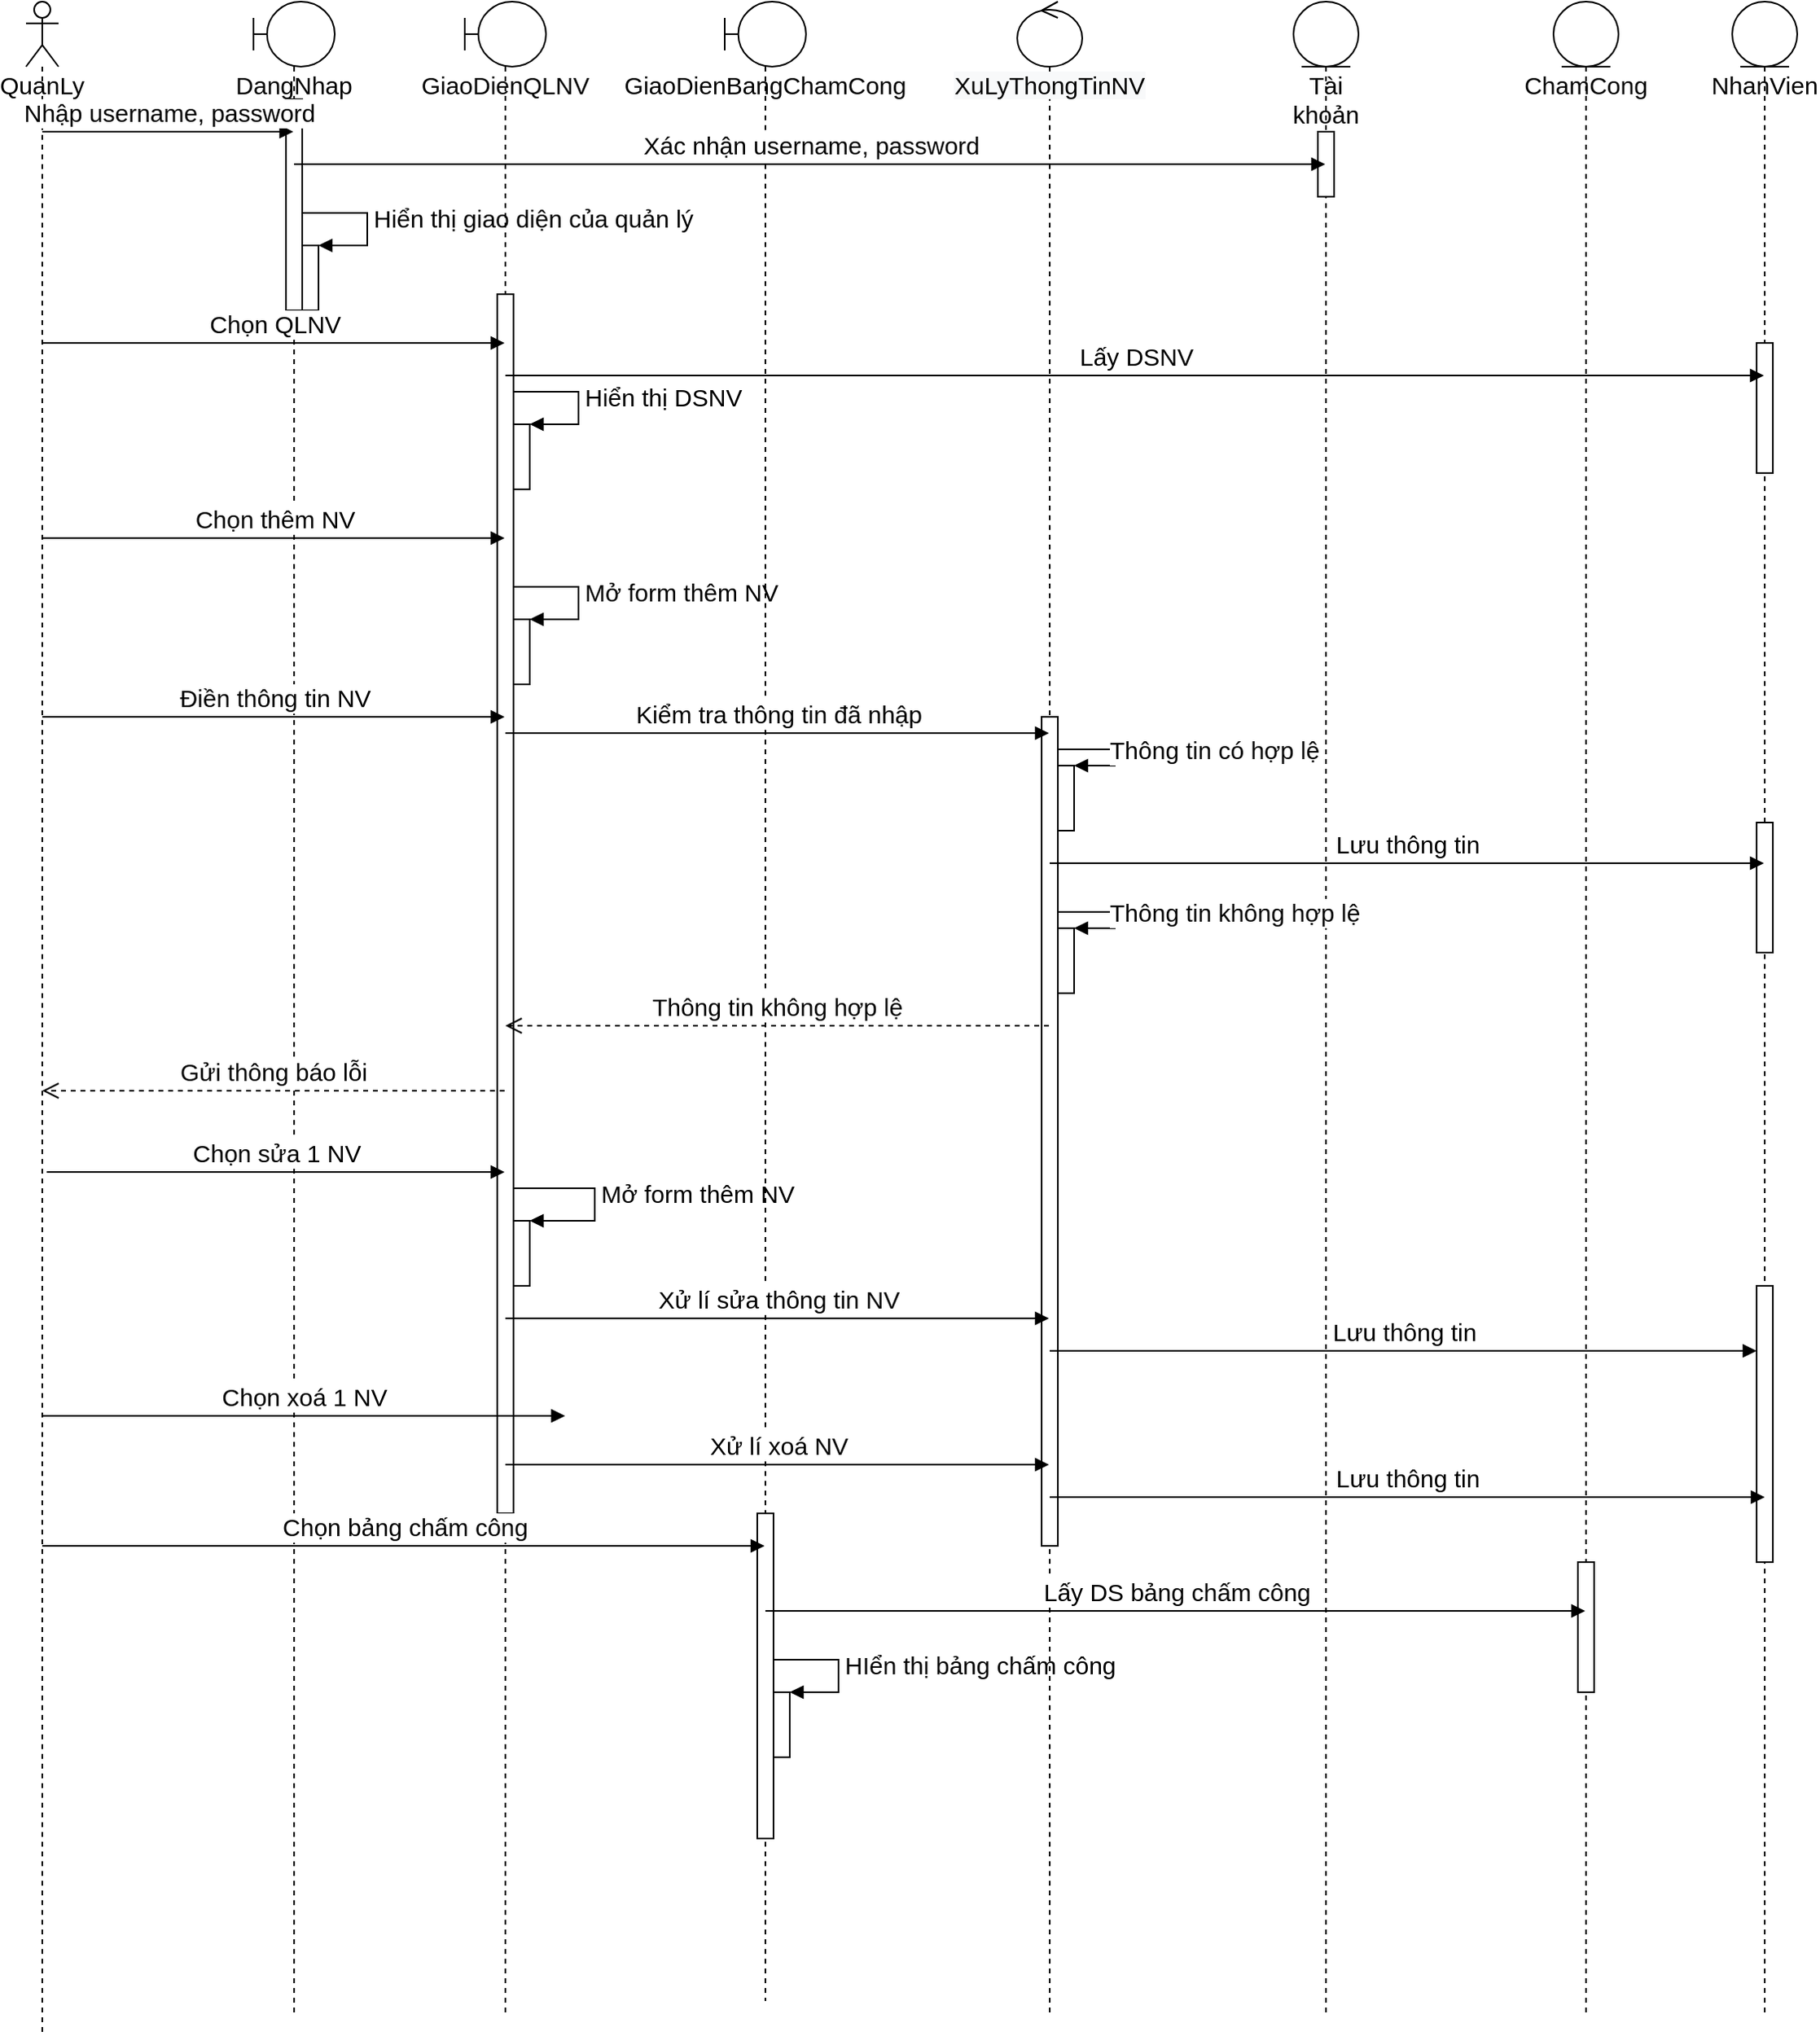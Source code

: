 <mxfile version="13.10.5" type="device"><diagram id="lvNj84RhAplpW4DscCTn" name="Page-1"><mxGraphModel dx="2489" dy="913" grid="1" gridSize="10" guides="1" tooltips="1" connect="1" arrows="1" fold="1" page="1" pageScale="1" pageWidth="827" pageHeight="1169" math="0" shadow="0"><root><mxCell id="0"/><mxCell id="1" parent="0"/><mxCell id="4OwDTnkT2tY2S92SuWhk-1" value="QuanLy" style="shape=umlLifeline;participant=umlActor;perimeter=lifelinePerimeter;whiteSpace=wrap;html=1;container=1;collapsible=0;recursiveResize=0;verticalAlign=top;spacingTop=36;outlineConnect=0;fontSize=15;" vertex="1" parent="1"><mxGeometry x="-500" y="80" width="20" height="1250" as="geometry"/></mxCell><mxCell id="4OwDTnkT2tY2S92SuWhk-2" value="DangNhap" style="shape=umlLifeline;participant=umlBoundary;perimeter=lifelinePerimeter;whiteSpace=wrap;html=1;container=1;collapsible=0;recursiveResize=0;verticalAlign=top;spacingTop=36;outlineConnect=0;fontSize=15;" vertex="1" parent="1"><mxGeometry x="-360" y="80" width="50" height="1240" as="geometry"/></mxCell><mxCell id="4OwDTnkT2tY2S92SuWhk-12" value="" style="html=1;points=[];perimeter=orthogonalPerimeter;fontSize=15;" vertex="1" parent="4OwDTnkT2tY2S92SuWhk-2"><mxGeometry x="30" y="150" width="10" height="40" as="geometry"/></mxCell><mxCell id="4OwDTnkT2tY2S92SuWhk-13" value="Hiển thị giao diện của quản lý" style="edgeStyle=orthogonalEdgeStyle;html=1;align=left;spacingLeft=2;endArrow=block;rounded=0;entryX=1;entryY=0;fontSize=15;" edge="1" target="4OwDTnkT2tY2S92SuWhk-12" parent="4OwDTnkT2tY2S92SuWhk-2"><mxGeometry relative="1" as="geometry"><mxPoint x="25" y="130" as="sourcePoint"/><Array as="points"><mxPoint x="70" y="130"/><mxPoint x="70" y="150"/></Array></mxGeometry></mxCell><mxCell id="4OwDTnkT2tY2S92SuWhk-45" value="" style="html=1;points=[];perimeter=orthogonalPerimeter;fontSize=15;" vertex="1" parent="4OwDTnkT2tY2S92SuWhk-2"><mxGeometry x="20" y="60" width="10" height="130" as="geometry"/></mxCell><mxCell id="4OwDTnkT2tY2S92SuWhk-3" value="GiaoDienQLNV" style="shape=umlLifeline;participant=umlBoundary;perimeter=lifelinePerimeter;whiteSpace=wrap;html=1;container=1;collapsible=0;recursiveResize=0;verticalAlign=top;spacingTop=36;outlineConnect=0;fontSize=15;" vertex="1" parent="1"><mxGeometry x="-230" y="80" width="50" height="1240" as="geometry"/></mxCell><mxCell id="4OwDTnkT2tY2S92SuWhk-15" value="" style="html=1;points=[];perimeter=orthogonalPerimeter;fontSize=15;" vertex="1" parent="4OwDTnkT2tY2S92SuWhk-3"><mxGeometry x="30" y="260" width="10" height="40" as="geometry"/></mxCell><mxCell id="4OwDTnkT2tY2S92SuWhk-16" value="Hiển thị DSNV" style="edgeStyle=orthogonalEdgeStyle;html=1;align=left;spacingLeft=2;endArrow=block;rounded=0;entryX=1;entryY=0;fontSize=15;" edge="1" target="4OwDTnkT2tY2S92SuWhk-15" parent="4OwDTnkT2tY2S92SuWhk-3"><mxGeometry relative="1" as="geometry"><mxPoint x="25" y="240" as="sourcePoint"/><Array as="points"><mxPoint x="70" y="240"/><mxPoint x="70" y="260"/></Array></mxGeometry></mxCell><mxCell id="4OwDTnkT2tY2S92SuWhk-21" value="" style="html=1;points=[];perimeter=orthogonalPerimeter;fontSize=15;" vertex="1" parent="4OwDTnkT2tY2S92SuWhk-3"><mxGeometry x="30" y="380" width="10" height="40" as="geometry"/></mxCell><mxCell id="4OwDTnkT2tY2S92SuWhk-22" value="Mở form thêm NV" style="edgeStyle=orthogonalEdgeStyle;html=1;align=left;spacingLeft=2;endArrow=block;rounded=0;entryX=1;entryY=0;fontSize=15;" edge="1" target="4OwDTnkT2tY2S92SuWhk-21" parent="4OwDTnkT2tY2S92SuWhk-3"><mxGeometry relative="1" as="geometry"><mxPoint x="25" y="360" as="sourcePoint"/><Array as="points"><mxPoint x="70" y="360"/><mxPoint x="70" y="380"/></Array></mxGeometry></mxCell><mxCell id="4OwDTnkT2tY2S92SuWhk-35" value="" style="html=1;points=[];perimeter=orthogonalPerimeter;fontSize=15;" vertex="1" parent="4OwDTnkT2tY2S92SuWhk-3"><mxGeometry x="30" y="750" width="10" height="40" as="geometry"/></mxCell><mxCell id="4OwDTnkT2tY2S92SuWhk-36" value="Mở form thêm NV" style="edgeStyle=orthogonalEdgeStyle;html=1;align=left;spacingLeft=2;endArrow=block;rounded=0;entryX=1;entryY=0;fontSize=15;" edge="1" parent="4OwDTnkT2tY2S92SuWhk-3" target="4OwDTnkT2tY2S92SuWhk-35"><mxGeometry relative="1" as="geometry"><mxPoint x="25" y="730" as="sourcePoint"/><Array as="points"><mxPoint x="80" y="730"/><mxPoint x="80" y="750"/></Array></mxGeometry></mxCell><mxCell id="4OwDTnkT2tY2S92SuWhk-47" value="" style="html=1;points=[];perimeter=orthogonalPerimeter;fontSize=15;" vertex="1" parent="4OwDTnkT2tY2S92SuWhk-3"><mxGeometry x="20" y="180" width="10" height="750" as="geometry"/></mxCell><mxCell id="4OwDTnkT2tY2S92SuWhk-4" value="GiaoDienBangChamCong" style="shape=umlLifeline;participant=umlBoundary;perimeter=lifelinePerimeter;whiteSpace=wrap;html=1;container=1;collapsible=0;recursiveResize=0;verticalAlign=top;spacingTop=36;outlineConnect=0;fontSize=15;" vertex="1" parent="1"><mxGeometry x="-70" y="80" width="50" height="1230" as="geometry"/></mxCell><mxCell id="4OwDTnkT2tY2S92SuWhk-43" value="" style="html=1;points=[];perimeter=orthogonalPerimeter;fontSize=15;" vertex="1" parent="4OwDTnkT2tY2S92SuWhk-4"><mxGeometry x="30" y="1040" width="10" height="40" as="geometry"/></mxCell><mxCell id="4OwDTnkT2tY2S92SuWhk-44" value="HIển thị bảng chấm công" style="edgeStyle=orthogonalEdgeStyle;html=1;align=left;spacingLeft=2;endArrow=block;rounded=0;entryX=1;entryY=0;fontSize=15;" edge="1" target="4OwDTnkT2tY2S92SuWhk-43" parent="4OwDTnkT2tY2S92SuWhk-4"><mxGeometry relative="1" as="geometry"><mxPoint x="25" y="1020" as="sourcePoint"/><Array as="points"><mxPoint x="70" y="1020"/><mxPoint x="70" y="1040"/></Array></mxGeometry></mxCell><mxCell id="4OwDTnkT2tY2S92SuWhk-48" value="" style="html=1;points=[];perimeter=orthogonalPerimeter;fontSize=15;" vertex="1" parent="4OwDTnkT2tY2S92SuWhk-4"><mxGeometry x="20" y="930" width="10" height="200" as="geometry"/></mxCell><mxCell id="4OwDTnkT2tY2S92SuWhk-6" value="Tài khoản" style="shape=umlLifeline;participant=umlEntity;perimeter=lifelinePerimeter;whiteSpace=wrap;html=1;container=1;collapsible=0;recursiveResize=0;verticalAlign=top;spacingTop=36;outlineConnect=0;fontSize=15;" vertex="1" parent="1"><mxGeometry x="280" y="80" width="40" height="1240" as="geometry"/></mxCell><mxCell id="4OwDTnkT2tY2S92SuWhk-46" value="" style="html=1;points=[];perimeter=orthogonalPerimeter;fontSize=15;" vertex="1" parent="4OwDTnkT2tY2S92SuWhk-6"><mxGeometry x="15" y="80" width="10" height="40" as="geometry"/></mxCell><mxCell id="4OwDTnkT2tY2S92SuWhk-7" value="ChamCong" style="shape=umlLifeline;participant=umlEntity;perimeter=lifelinePerimeter;whiteSpace=wrap;html=1;container=1;collapsible=0;recursiveResize=0;verticalAlign=top;spacingTop=36;outlineConnect=0;fontSize=15;" vertex="1" parent="1"><mxGeometry x="440" y="80" width="40" height="1240" as="geometry"/></mxCell><mxCell id="4OwDTnkT2tY2S92SuWhk-50" value="" style="html=1;points=[];perimeter=orthogonalPerimeter;fontSize=15;" vertex="1" parent="4OwDTnkT2tY2S92SuWhk-7"><mxGeometry x="15" y="960" width="10" height="80" as="geometry"/></mxCell><mxCell id="4OwDTnkT2tY2S92SuWhk-8" value="&lt;span style=&quot;color: rgb(0, 0, 0); font-family: helvetica; font-size: 15px; font-style: normal; font-weight: 400; letter-spacing: normal; text-align: center; text-indent: 0px; text-transform: none; word-spacing: 0px; background-color: rgb(248, 249, 250); display: inline; float: none;&quot;&gt;XuLyThongTinNV&lt;/span&gt;&lt;br style=&quot;font-size: 15px;&quot;&gt;" style="shape=umlLifeline;participant=umlControl;perimeter=lifelinePerimeter;whiteSpace=wrap;html=1;container=1;collapsible=0;recursiveResize=0;verticalAlign=top;spacingTop=36;outlineConnect=0;size=40;fontSize=15;" vertex="1" parent="1"><mxGeometry x="110" y="80" width="40" height="1240" as="geometry"/></mxCell><mxCell id="4OwDTnkT2tY2S92SuWhk-24" value="" style="html=1;points=[];perimeter=orthogonalPerimeter;fontSize=15;" vertex="1" parent="4OwDTnkT2tY2S92SuWhk-8"><mxGeometry x="25" y="470" width="10" height="40" as="geometry"/></mxCell><mxCell id="4OwDTnkT2tY2S92SuWhk-25" value="Thông tin có hợp lệ" style="edgeStyle=orthogonalEdgeStyle;html=1;align=left;spacingLeft=2;endArrow=block;rounded=0;entryX=1;entryY=0;fontSize=15;" edge="1" target="4OwDTnkT2tY2S92SuWhk-24" parent="4OwDTnkT2tY2S92SuWhk-8"><mxGeometry relative="1" as="geometry"><mxPoint x="20" y="450" as="sourcePoint"/><Array as="points"><mxPoint x="20" y="460"/><mxPoint x="60" y="460"/><mxPoint x="60" y="470"/></Array></mxGeometry></mxCell><mxCell id="4OwDTnkT2tY2S92SuWhk-28" value="" style="html=1;points=[];perimeter=orthogonalPerimeter;fontSize=15;" vertex="1" parent="4OwDTnkT2tY2S92SuWhk-8"><mxGeometry x="25" y="570" width="10" height="40" as="geometry"/></mxCell><mxCell id="4OwDTnkT2tY2S92SuWhk-29" value="Thông tin không hợp lệ" style="edgeStyle=orthogonalEdgeStyle;html=1;align=left;spacingLeft=2;endArrow=block;rounded=0;entryX=1;entryY=0;fontSize=15;" edge="1" parent="4OwDTnkT2tY2S92SuWhk-8" target="4OwDTnkT2tY2S92SuWhk-28"><mxGeometry relative="1" as="geometry"><mxPoint x="20" y="550" as="sourcePoint"/><Array as="points"><mxPoint x="20" y="560"/><mxPoint x="60" y="560"/><mxPoint x="60" y="570"/></Array></mxGeometry></mxCell><mxCell id="4OwDTnkT2tY2S92SuWhk-49" value="" style="html=1;points=[];perimeter=orthogonalPerimeter;fontSize=15;" vertex="1" parent="4OwDTnkT2tY2S92SuWhk-8"><mxGeometry x="15" y="440" width="10" height="510" as="geometry"/></mxCell><mxCell id="4OwDTnkT2tY2S92SuWhk-9" value="NhanVien" style="shape=umlLifeline;participant=umlEntity;perimeter=lifelinePerimeter;whiteSpace=wrap;html=1;container=1;collapsible=0;recursiveResize=0;verticalAlign=top;spacingTop=36;outlineConnect=0;fontSize=15;" vertex="1" parent="1"><mxGeometry x="550" y="80" width="40" height="1240" as="geometry"/></mxCell><mxCell id="4OwDTnkT2tY2S92SuWhk-51" value="" style="html=1;points=[];perimeter=orthogonalPerimeter;fontSize=15;" vertex="1" parent="4OwDTnkT2tY2S92SuWhk-9"><mxGeometry x="15" y="790" width="10" height="170" as="geometry"/></mxCell><mxCell id="4OwDTnkT2tY2S92SuWhk-52" value="" style="html=1;points=[];perimeter=orthogonalPerimeter;fontSize=15;" vertex="1" parent="4OwDTnkT2tY2S92SuWhk-9"><mxGeometry x="15" y="505" width="10" height="80" as="geometry"/></mxCell><mxCell id="4OwDTnkT2tY2S92SuWhk-53" value="" style="html=1;points=[];perimeter=orthogonalPerimeter;fontSize=15;" vertex="1" parent="4OwDTnkT2tY2S92SuWhk-9"><mxGeometry x="15" y="210" width="10" height="80" as="geometry"/></mxCell><mxCell id="4OwDTnkT2tY2S92SuWhk-10" value="Nhập username, password" style="html=1;verticalAlign=bottom;endArrow=block;fontSize=15;" edge="1" parent="1" source="4OwDTnkT2tY2S92SuWhk-1" target="4OwDTnkT2tY2S92SuWhk-2"><mxGeometry width="80" relative="1" as="geometry"><mxPoint x="-470" y="160" as="sourcePoint"/><mxPoint x="-390" y="160" as="targetPoint"/><Array as="points"><mxPoint x="-410" y="160"/></Array></mxGeometry></mxCell><mxCell id="4OwDTnkT2tY2S92SuWhk-11" value="Xác nhận username, password" style="html=1;verticalAlign=bottom;endArrow=block;fontSize=15;" edge="1" parent="1" source="4OwDTnkT2tY2S92SuWhk-2" target="4OwDTnkT2tY2S92SuWhk-6"><mxGeometry width="80" relative="1" as="geometry"><mxPoint x="-260" y="180" as="sourcePoint"/><mxPoint x="-180" y="180" as="targetPoint"/><Array as="points"><mxPoint x="50" y="180"/></Array></mxGeometry></mxCell><mxCell id="4OwDTnkT2tY2S92SuWhk-14" value="Chọn QLNV" style="html=1;verticalAlign=bottom;endArrow=block;fontSize=15;" edge="1" parent="1" source="4OwDTnkT2tY2S92SuWhk-1" target="4OwDTnkT2tY2S92SuWhk-3"><mxGeometry width="80" relative="1" as="geometry"><mxPoint x="-430" y="300" as="sourcePoint"/><mxPoint x="-350" y="300" as="targetPoint"/><Array as="points"><mxPoint x="-390" y="290"/></Array></mxGeometry></mxCell><mxCell id="4OwDTnkT2tY2S92SuWhk-17" value="Lấy DSNV" style="html=1;verticalAlign=bottom;endArrow=block;fontSize=15;" edge="1" parent="1" source="4OwDTnkT2tY2S92SuWhk-3" target="4OwDTnkT2tY2S92SuWhk-9"><mxGeometry width="80" relative="1" as="geometry"><mxPoint x="10" y="310" as="sourcePoint"/><mxPoint x="90" y="310" as="targetPoint"/><Array as="points"><mxPoint x="320" y="310"/></Array></mxGeometry></mxCell><mxCell id="4OwDTnkT2tY2S92SuWhk-19" value="Chọn thêm NV" style="html=1;verticalAlign=bottom;endArrow=block;fontSize=15;" edge="1" parent="1" source="4OwDTnkT2tY2S92SuWhk-1" target="4OwDTnkT2tY2S92SuWhk-3"><mxGeometry width="80" relative="1" as="geometry"><mxPoint x="-470" y="420" as="sourcePoint"/><mxPoint x="-300" y="410" as="targetPoint"/><Array as="points"><mxPoint x="-350" y="410"/></Array></mxGeometry></mxCell><mxCell id="4OwDTnkT2tY2S92SuWhk-23" value="Điền thông tin NV" style="html=1;verticalAlign=bottom;endArrow=block;fontSize=15;" edge="1" parent="1" source="4OwDTnkT2tY2S92SuWhk-1" target="4OwDTnkT2tY2S92SuWhk-3"><mxGeometry width="80" relative="1" as="geometry"><mxPoint x="-70" y="540" as="sourcePoint"/><mxPoint x="10" y="540" as="targetPoint"/><Array as="points"><mxPoint x="-260" y="520"/></Array></mxGeometry></mxCell><mxCell id="4OwDTnkT2tY2S92SuWhk-26" value="Kiểm tra thông tin đã nhập" style="html=1;verticalAlign=bottom;endArrow=block;fontSize=15;" edge="1" parent="1" source="4OwDTnkT2tY2S92SuWhk-3" target="4OwDTnkT2tY2S92SuWhk-8"><mxGeometry width="80" relative="1" as="geometry"><mxPoint x="-100" y="530" as="sourcePoint"/><mxPoint x="-20" y="530" as="targetPoint"/><Array as="points"><mxPoint x="60" y="530"/></Array></mxGeometry></mxCell><mxCell id="4OwDTnkT2tY2S92SuWhk-27" value="Lưu thông tin" style="html=1;verticalAlign=bottom;endArrow=block;fontSize=15;" edge="1" parent="1" source="4OwDTnkT2tY2S92SuWhk-8" target="4OwDTnkT2tY2S92SuWhk-9"><mxGeometry width="80" relative="1" as="geometry"><mxPoint x="190" y="600" as="sourcePoint"/><mxPoint x="270" y="600" as="targetPoint"/><Array as="points"><mxPoint x="410" y="610"/></Array></mxGeometry></mxCell><mxCell id="4OwDTnkT2tY2S92SuWhk-30" value="Thông tin không hợp lệ" style="html=1;verticalAlign=bottom;endArrow=open;dashed=1;endSize=8;fontSize=15;" edge="1" parent="1" source="4OwDTnkT2tY2S92SuWhk-8" target="4OwDTnkT2tY2S92SuWhk-3"><mxGeometry relative="1" as="geometry"><mxPoint x="80" y="710" as="sourcePoint"/><mxPoint y="710" as="targetPoint"/><Array as="points"><mxPoint x="30" y="710"/></Array></mxGeometry></mxCell><mxCell id="4OwDTnkT2tY2S92SuWhk-31" value="Gửi thông báo lỗi" style="html=1;verticalAlign=bottom;endArrow=open;dashed=1;endSize=8;fontSize=15;" edge="1" parent="1" source="4OwDTnkT2tY2S92SuWhk-3" target="4OwDTnkT2tY2S92SuWhk-1"><mxGeometry relative="1" as="geometry"><mxPoint x="-175" y="710" as="sourcePoint"/><mxPoint x="-470" y="710" as="targetPoint"/><Array as="points"><mxPoint x="-290" y="750"/></Array></mxGeometry></mxCell><mxCell id="4OwDTnkT2tY2S92SuWhk-33" value="Chọn sửa 1 NV" style="html=1;verticalAlign=bottom;endArrow=block;fontSize=15;" edge="1" parent="1" target="4OwDTnkT2tY2S92SuWhk-3"><mxGeometry width="80" relative="1" as="geometry"><mxPoint x="-487.25" y="800" as="sourcePoint"/><mxPoint x="-182.75" y="800" as="targetPoint"/></mxGeometry></mxCell><mxCell id="4OwDTnkT2tY2S92SuWhk-34" value="Xử lí sửa thông tin NV" style="html=1;verticalAlign=bottom;endArrow=block;fontSize=15;" edge="1" parent="1" source="4OwDTnkT2tY2S92SuWhk-3" target="4OwDTnkT2tY2S92SuWhk-8"><mxGeometry width="80" relative="1" as="geometry"><mxPoint x="-70" y="830" as="sourcePoint"/><mxPoint x="20" y="890" as="targetPoint"/><Array as="points"><mxPoint x="-40" y="890"/></Array></mxGeometry></mxCell><mxCell id="4OwDTnkT2tY2S92SuWhk-37" value="Lưu thông tin" style="html=1;verticalAlign=bottom;endArrow=block;fontSize=15;" edge="1" parent="1" target="4OwDTnkT2tY2S92SuWhk-51"><mxGeometry width="80" relative="1" as="geometry"><mxPoint x="130" y="910" as="sourcePoint"/><mxPoint x="570" y="910" as="targetPoint"/></mxGeometry></mxCell><mxCell id="4OwDTnkT2tY2S92SuWhk-38" value="Chọn xoá 1 NV" style="html=1;verticalAlign=bottom;endArrow=block;fontSize=15;" edge="1" parent="1"><mxGeometry width="80" relative="1" as="geometry"><mxPoint x="-490" y="950" as="sourcePoint"/><mxPoint x="-168.25" y="950" as="targetPoint"/></mxGeometry></mxCell><mxCell id="4OwDTnkT2tY2S92SuWhk-39" value="Xử lí xoá NV" style="html=1;verticalAlign=bottom;endArrow=block;fontSize=15;" edge="1" parent="1" source="4OwDTnkT2tY2S92SuWhk-3" target="4OwDTnkT2tY2S92SuWhk-8"><mxGeometry width="80" relative="1" as="geometry"><mxPoint x="-100" y="1000" as="sourcePoint"/><mxPoint x="-20" y="1000" as="targetPoint"/><Array as="points"><mxPoint x="40" y="980"/></Array></mxGeometry></mxCell><mxCell id="4OwDTnkT2tY2S92SuWhk-40" value="Lưu thông tin" style="html=1;verticalAlign=bottom;endArrow=block;fontSize=15;" edge="1" parent="1"><mxGeometry width="80" relative="1" as="geometry"><mxPoint x="130" y="1000" as="sourcePoint"/><mxPoint x="570" y="1000" as="targetPoint"/></mxGeometry></mxCell><mxCell id="4OwDTnkT2tY2S92SuWhk-41" value="Chọn bảng chấm công" style="html=1;verticalAlign=bottom;endArrow=block;fontSize=15;" edge="1" parent="1" source="4OwDTnkT2tY2S92SuWhk-1" target="4OwDTnkT2tY2S92SuWhk-4"><mxGeometry width="80" relative="1" as="geometry"><mxPoint x="-530" y="1040" as="sourcePoint"/><mxPoint x="-320" y="1040" as="targetPoint"/><Array as="points"><mxPoint x="-250" y="1030"/></Array></mxGeometry></mxCell><mxCell id="4OwDTnkT2tY2S92SuWhk-42" value="Lấy DS bảng chấm công" style="html=1;verticalAlign=bottom;endArrow=block;fontSize=15;" edge="1" parent="1" source="4OwDTnkT2tY2S92SuWhk-4" target="4OwDTnkT2tY2S92SuWhk-7"><mxGeometry width="80" relative="1" as="geometry"><mxPoint x="30" y="1060" as="sourcePoint"/><mxPoint x="110" y="1060" as="targetPoint"/><Array as="points"><mxPoint x="270" y="1070"/></Array></mxGeometry></mxCell></root></mxGraphModel></diagram></mxfile>